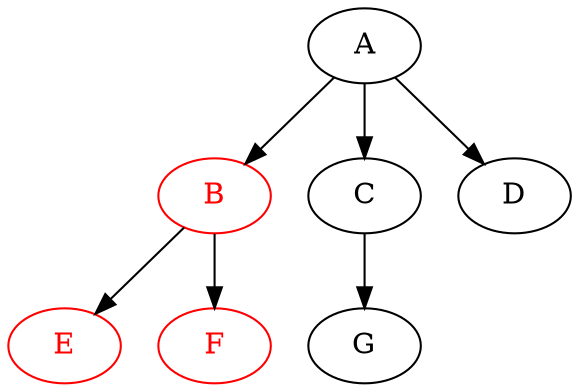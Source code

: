 digraph {
	A
	B
	C
	D
	E
	F
	G
	A -> B
	A -> C
	A -> D
	B -> E
	B -> F
	C -> G
	E [color=red fontcolor=red]
	B [color=red fontcolor=red]
	F [color=red fontcolor=red]
}
